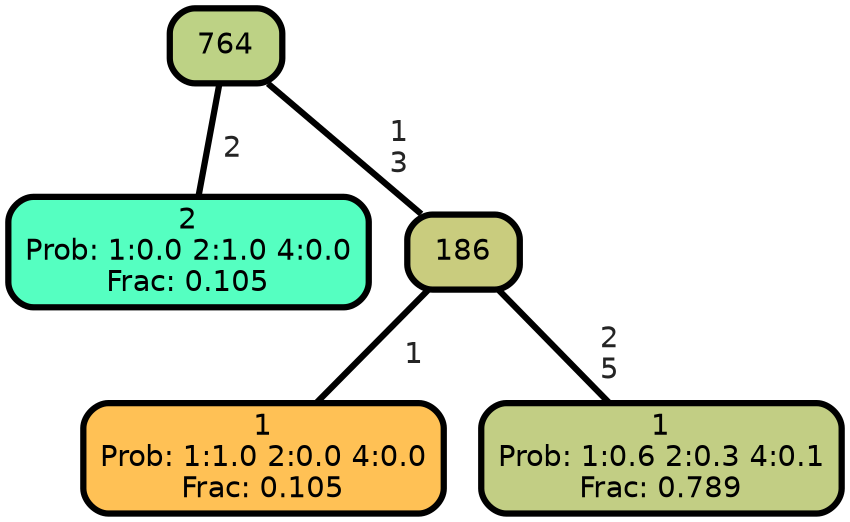 graph Tree {
node [shape=box, style="filled, rounded",color="black",penwidth="3",fontcolor="black",                 fontname=helvetica] ;
graph [ranksep="0 equally", splines=straight,                 bgcolor=transparent, dpi=200] ;
edge [fontname=helvetica, fontweight=bold,fontcolor=grey14,color=black] ;
0 [label="2
Prob: 1:0.0 2:1.0 4:0.0
Frac: 0.105", fillcolor="#55ffc1"] ;
1 [label="764", fillcolor="#bdd285"] ;
2 [label="1
Prob: 1:1.0 2:0.0 4:0.0
Frac: 0.105", fillcolor="#ffc155"] ;
3 [label="186", fillcolor="#c9cc7e"] ;
4 [label="1
Prob: 1:0.6 2:0.3 4:0.1
Frac: 0.789", fillcolor="#c2ce84"] ;
1 -- 0 [label=" 2",penwidth=3] ;
1 -- 3 [label=" 1\n 3",penwidth=3] ;
3 -- 2 [label=" 1",penwidth=3] ;
3 -- 4 [label=" 2\n 5",penwidth=3] ;
{rank = same;}}